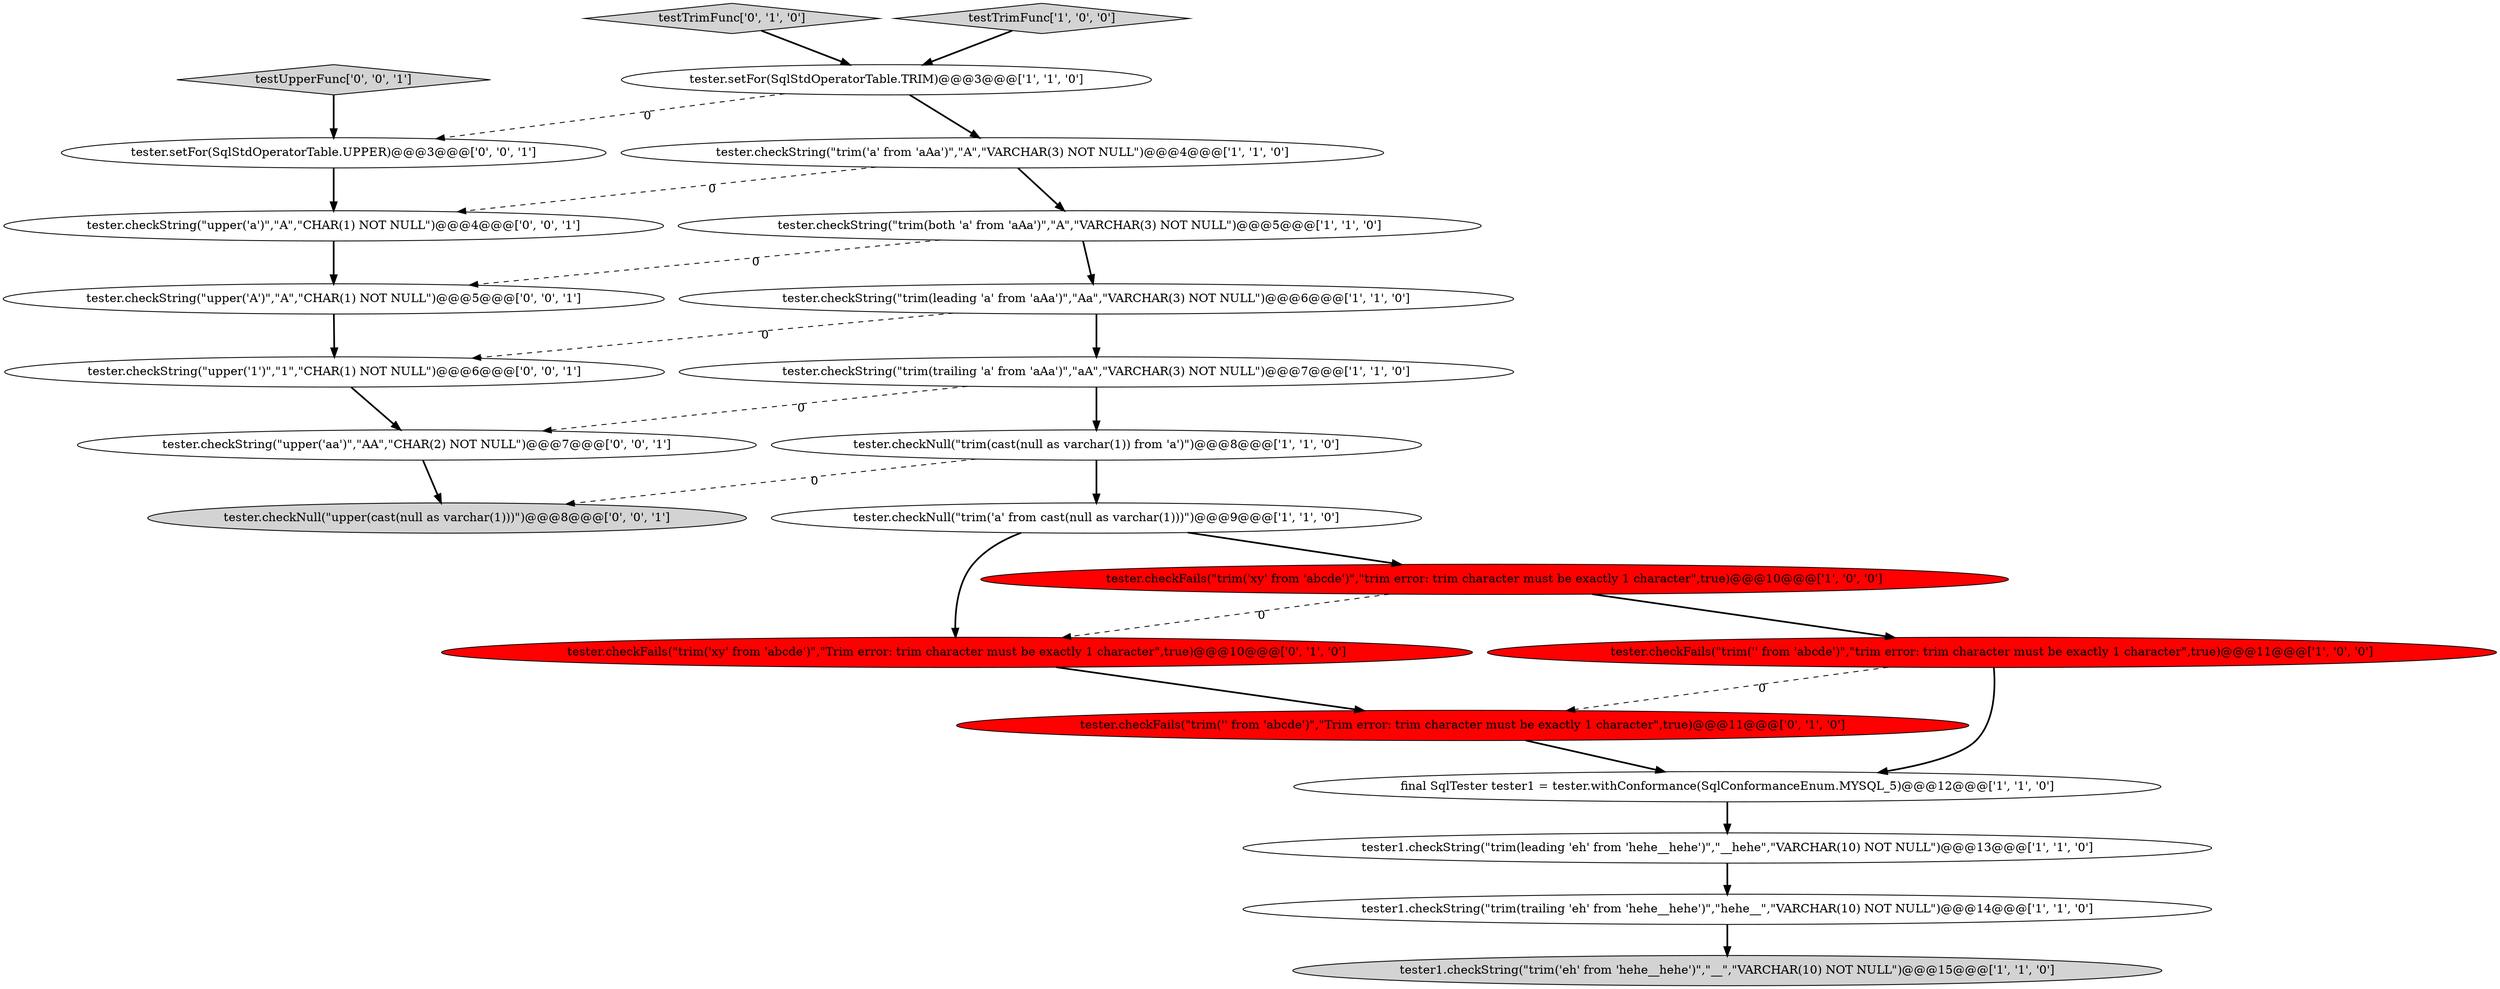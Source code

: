 digraph {
7 [style = filled, label = "tester.checkFails(\"trim('' from 'abcde')\",\"trim error: trim character must be exactly 1 character\",true)@@@11@@@['1', '0', '0']", fillcolor = red, shape = ellipse image = "AAA1AAABBB1BBB"];
11 [style = filled, label = "tester.checkNull(\"trim('a' from cast(null as varchar(1)))\")@@@9@@@['1', '1', '0']", fillcolor = white, shape = ellipse image = "AAA0AAABBB1BBB"];
14 [style = filled, label = "tester.checkFails(\"trim('xy' from 'abcde')\",\"Trim error: trim character must be exactly 1 character\",true)@@@10@@@['0', '1', '0']", fillcolor = red, shape = ellipse image = "AAA1AAABBB2BBB"];
4 [style = filled, label = "tester1.checkString(\"trim(leading 'eh' from 'hehe__hehe')\",\"__hehe\",\"VARCHAR(10) NOT NULL\")@@@13@@@['1', '1', '0']", fillcolor = white, shape = ellipse image = "AAA0AAABBB1BBB"];
15 [style = filled, label = "testTrimFunc['0', '1', '0']", fillcolor = lightgray, shape = diamond image = "AAA0AAABBB2BBB"];
17 [style = filled, label = "tester.checkString(\"upper('A')\",\"A\",\"CHAR(1) NOT NULL\")@@@5@@@['0', '0', '1']", fillcolor = white, shape = ellipse image = "AAA0AAABBB3BBB"];
23 [style = filled, label = "testUpperFunc['0', '0', '1']", fillcolor = lightgray, shape = diamond image = "AAA0AAABBB3BBB"];
20 [style = filled, label = "tester.checkString(\"upper('aa')\",\"AA\",\"CHAR(2) NOT NULL\")@@@7@@@['0', '0', '1']", fillcolor = white, shape = ellipse image = "AAA0AAABBB3BBB"];
5 [style = filled, label = "tester.checkString(\"trim(leading 'a' from 'aAa')\",\"Aa\",\"VARCHAR(3) NOT NULL\")@@@6@@@['1', '1', '0']", fillcolor = white, shape = ellipse image = "AAA0AAABBB1BBB"];
13 [style = filled, label = "tester.checkString(\"trim(both 'a' from 'aAa')\",\"A\",\"VARCHAR(3) NOT NULL\")@@@5@@@['1', '1', '0']", fillcolor = white, shape = ellipse image = "AAA0AAABBB1BBB"];
3 [style = filled, label = "tester.setFor(SqlStdOperatorTable.TRIM)@@@3@@@['1', '1', '0']", fillcolor = white, shape = ellipse image = "AAA0AAABBB1BBB"];
21 [style = filled, label = "tester.checkNull(\"upper(cast(null as varchar(1)))\")@@@8@@@['0', '0', '1']", fillcolor = lightgray, shape = ellipse image = "AAA0AAABBB3BBB"];
19 [style = filled, label = "tester.setFor(SqlStdOperatorTable.UPPER)@@@3@@@['0', '0', '1']", fillcolor = white, shape = ellipse image = "AAA0AAABBB3BBB"];
6 [style = filled, label = "tester.checkFails(\"trim('xy' from 'abcde')\",\"trim error: trim character must be exactly 1 character\",true)@@@10@@@['1', '0', '0']", fillcolor = red, shape = ellipse image = "AAA1AAABBB1BBB"];
12 [style = filled, label = "tester1.checkString(\"trim('eh' from 'hehe__hehe')\",\"__\",\"VARCHAR(10) NOT NULL\")@@@15@@@['1', '1', '0']", fillcolor = lightgray, shape = ellipse image = "AAA0AAABBB1BBB"];
18 [style = filled, label = "tester.checkString(\"upper('a')\",\"A\",\"CHAR(1) NOT NULL\")@@@4@@@['0', '0', '1']", fillcolor = white, shape = ellipse image = "AAA0AAABBB3BBB"];
16 [style = filled, label = "tester.checkFails(\"trim('' from 'abcde')\",\"Trim error: trim character must be exactly 1 character\",true)@@@11@@@['0', '1', '0']", fillcolor = red, shape = ellipse image = "AAA1AAABBB2BBB"];
8 [style = filled, label = "tester.checkNull(\"trim(cast(null as varchar(1)) from 'a')\")@@@8@@@['1', '1', '0']", fillcolor = white, shape = ellipse image = "AAA0AAABBB1BBB"];
2 [style = filled, label = "testTrimFunc['1', '0', '0']", fillcolor = lightgray, shape = diamond image = "AAA0AAABBB1BBB"];
9 [style = filled, label = "tester1.checkString(\"trim(trailing 'eh' from 'hehe__hehe')\",\"hehe__\",\"VARCHAR(10) NOT NULL\")@@@14@@@['1', '1', '0']", fillcolor = white, shape = ellipse image = "AAA0AAABBB1BBB"];
0 [style = filled, label = "tester.checkString(\"trim(trailing 'a' from 'aAa')\",\"aA\",\"VARCHAR(3) NOT NULL\")@@@7@@@['1', '1', '0']", fillcolor = white, shape = ellipse image = "AAA0AAABBB1BBB"];
22 [style = filled, label = "tester.checkString(\"upper('1')\",\"1\",\"CHAR(1) NOT NULL\")@@@6@@@['0', '0', '1']", fillcolor = white, shape = ellipse image = "AAA0AAABBB3BBB"];
10 [style = filled, label = "tester.checkString(\"trim('a' from 'aAa')\",\"A\",\"VARCHAR(3) NOT NULL\")@@@4@@@['1', '1', '0']", fillcolor = white, shape = ellipse image = "AAA0AAABBB1BBB"];
1 [style = filled, label = "final SqlTester tester1 = tester.withConformance(SqlConformanceEnum.MYSQL_5)@@@12@@@['1', '1', '0']", fillcolor = white, shape = ellipse image = "AAA0AAABBB1BBB"];
14->16 [style = bold, label=""];
4->9 [style = bold, label=""];
1->4 [style = bold, label=""];
19->18 [style = bold, label=""];
7->1 [style = bold, label=""];
11->14 [style = bold, label=""];
7->16 [style = dashed, label="0"];
2->3 [style = bold, label=""];
11->6 [style = bold, label=""];
18->17 [style = bold, label=""];
13->17 [style = dashed, label="0"];
6->14 [style = dashed, label="0"];
8->21 [style = dashed, label="0"];
17->22 [style = bold, label=""];
15->3 [style = bold, label=""];
0->20 [style = dashed, label="0"];
3->19 [style = dashed, label="0"];
20->21 [style = bold, label=""];
3->10 [style = bold, label=""];
5->0 [style = bold, label=""];
10->13 [style = bold, label=""];
16->1 [style = bold, label=""];
22->20 [style = bold, label=""];
23->19 [style = bold, label=""];
0->8 [style = bold, label=""];
13->5 [style = bold, label=""];
9->12 [style = bold, label=""];
6->7 [style = bold, label=""];
8->11 [style = bold, label=""];
10->18 [style = dashed, label="0"];
5->22 [style = dashed, label="0"];
}
